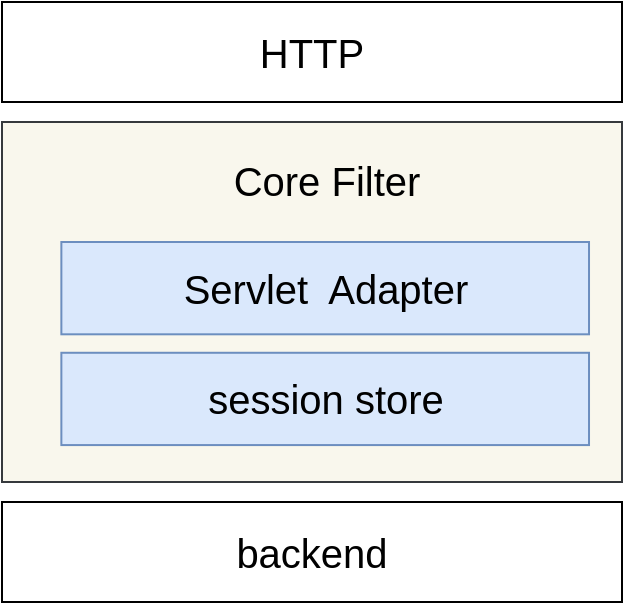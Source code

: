 <mxfile version="16.4.0" type="device"><diagram id="vnQSCkxwyOiWFhs61YbH" name="第 1 页"><mxGraphModel dx="1102" dy="865" grid="1" gridSize="10" guides="1" tooltips="1" connect="1" arrows="1" fold="1" page="1" pageScale="1" pageWidth="827" pageHeight="1169" math="0" shadow="0"><root><mxCell id="0"/><mxCell id="1" parent="0"/><mxCell id="LE_ONgl7GxYWLuD605Wa-8" value="" style="group" vertex="1" connectable="0" parent="1"><mxGeometry x="180" y="310" width="310" height="180" as="geometry"/></mxCell><mxCell id="LE_ONgl7GxYWLuD605Wa-6" value="" style="rounded=0;whiteSpace=wrap;html=1;fontSize=20;fillColor=#f9f7ed;strokeColor=#36393d;" vertex="1" parent="LE_ONgl7GxYWLuD605Wa-8"><mxGeometry width="310" height="180" as="geometry"/></mxCell><mxCell id="LE_ONgl7GxYWLuD605Wa-7" value="Core Filter" style="text;html=1;align=center;verticalAlign=middle;resizable=0;points=[];autosize=1;strokeColor=none;fillColor=none;fontSize=20;" vertex="1" parent="LE_ONgl7GxYWLuD605Wa-8"><mxGeometry x="107.181" y="13.846" width="110" height="30" as="geometry"/></mxCell><mxCell id="LE_ONgl7GxYWLuD605Wa-3" value="Servlet&amp;nbsp; Adapter" style="rounded=0;whiteSpace=wrap;html=1;fontSize=20;fillColor=#dae8fc;strokeColor=#6c8ebf;" vertex="1" parent="LE_ONgl7GxYWLuD605Wa-8"><mxGeometry x="29.681" y="60.0" width="263.83" height="46.154" as="geometry"/></mxCell><mxCell id="LE_ONgl7GxYWLuD605Wa-5" value="session store" style="rounded=0;whiteSpace=wrap;html=1;fontSize=20;fillColor=#dae8fc;strokeColor=#6c8ebf;" vertex="1" parent="LE_ONgl7GxYWLuD605Wa-8"><mxGeometry x="29.681" y="115.385" width="263.83" height="46.154" as="geometry"/></mxCell><mxCell id="LE_ONgl7GxYWLuD605Wa-11" value="HTTP" style="rounded=0;whiteSpace=wrap;html=1;fontSize=20;" vertex="1" parent="1"><mxGeometry x="180" y="250" width="310" height="50" as="geometry"/></mxCell><mxCell id="LE_ONgl7GxYWLuD605Wa-12" value="backend" style="rounded=0;whiteSpace=wrap;html=1;fontSize=20;" vertex="1" parent="1"><mxGeometry x="180" y="500" width="310" height="50" as="geometry"/></mxCell></root></mxGraphModel></diagram></mxfile>